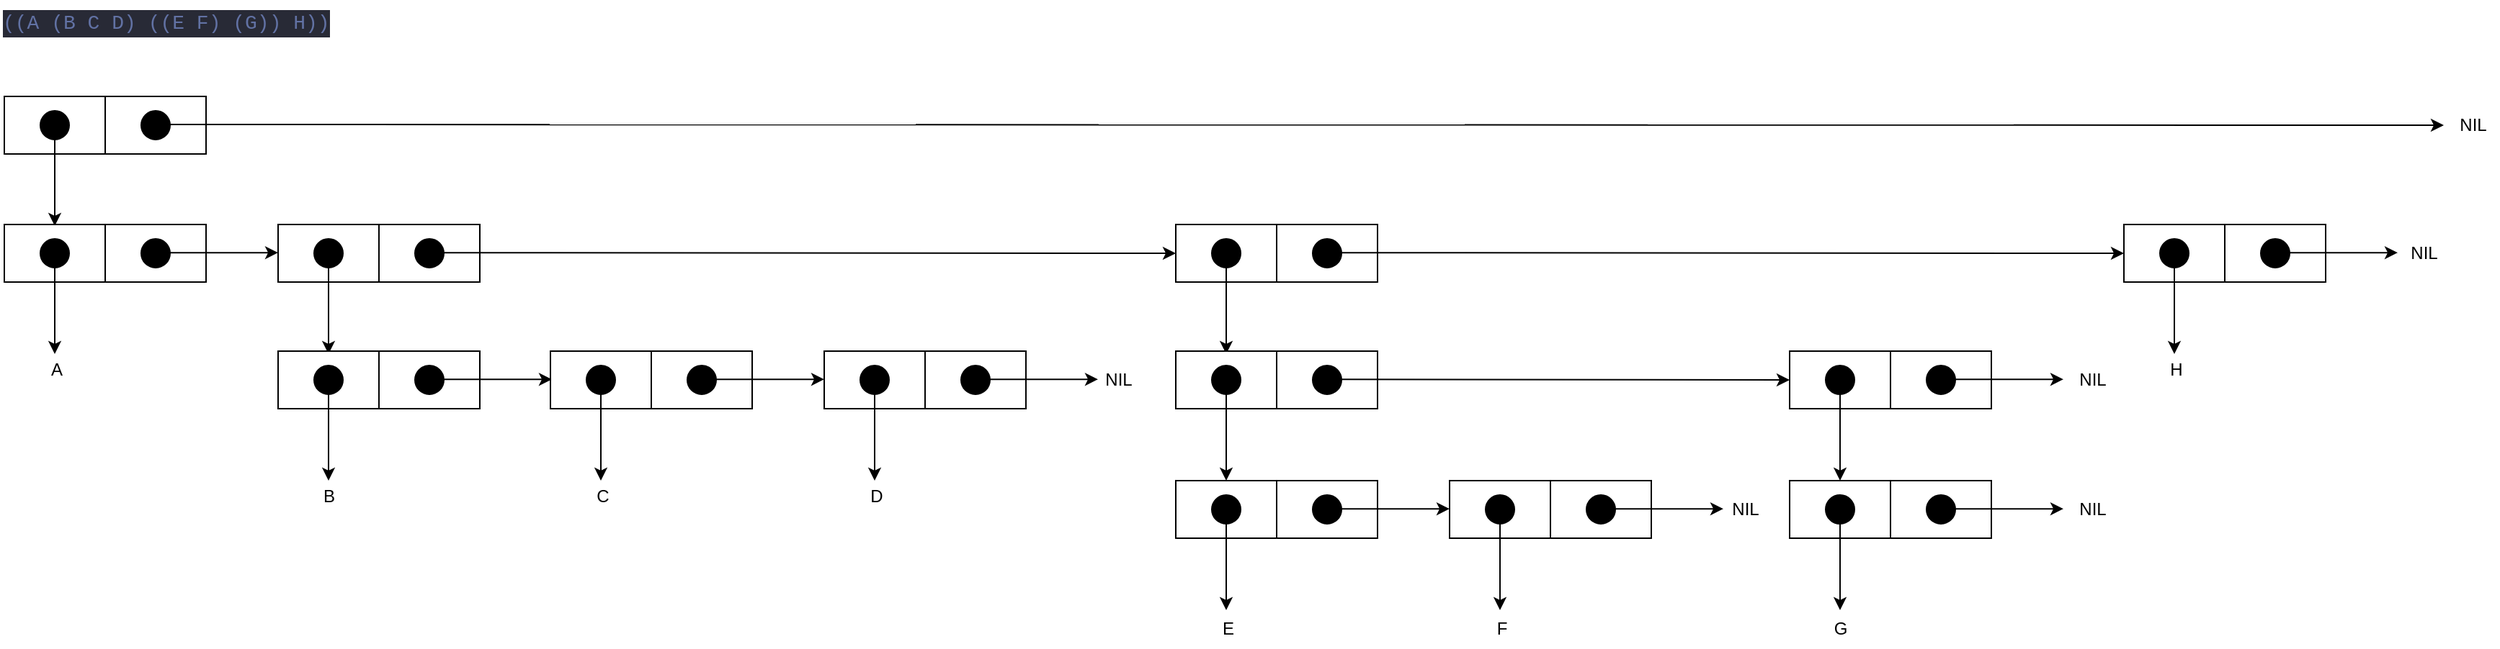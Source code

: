 <mxfile>
    <diagram id="QgGk7kawh4bNVfHcHZUc" name="Página-1">
        <mxGraphModel dx="1560" dy="553" grid="0" gridSize="10" guides="1" tooltips="1" connect="1" arrows="1" fold="1" page="0" pageScale="1" pageWidth="827" pageHeight="1169" math="0" shadow="0">
            <root>
                <mxCell id="0"/>
                <mxCell id="1" parent="0"/>
                <mxCell id="2" value="" style="rounded=0;whiteSpace=wrap;html=1;" vertex="1" parent="1">
                    <mxGeometry x="-93" y="94" width="70" height="40" as="geometry"/>
                </mxCell>
                <mxCell id="3" value="" style="edgeStyle=none;html=1;rounded=0;" edge="1" parent="1">
                    <mxGeometry relative="1" as="geometry">
                        <mxPoint x="-58" y="124" as="sourcePoint"/>
                        <mxPoint x="-58" y="184" as="targetPoint"/>
                    </mxGeometry>
                </mxCell>
                <mxCell id="4" value="" style="rounded=0;whiteSpace=wrap;html=1;" vertex="1" parent="1">
                    <mxGeometry x="-23" y="94" width="70" height="40" as="geometry"/>
                </mxCell>
                <mxCell id="5" value="" style="ellipse;whiteSpace=wrap;html=1;aspect=fixed;fillColor=#000000;rounded=0;" vertex="1" parent="1">
                    <mxGeometry x="2" y="104" width="20" height="20" as="geometry"/>
                </mxCell>
                <mxCell id="6" value="" style="ellipse;whiteSpace=wrap;html=1;aspect=fixed;fillColor=#000000;rounded=0;" vertex="1" parent="1">
                    <mxGeometry x="-68" y="104" width="20" height="20" as="geometry"/>
                </mxCell>
                <mxCell id="9" value="&lt;div style=&quot;color: #f8f8f2;background-color: #282a36;font-family: Consolas, &#39;Courier New&#39;, monospace;font-weight: normal;font-size: 14px;line-height: 19px;white-space: pre;&quot;&gt;&lt;div&gt;&lt;span style=&quot;color: #6272a4;&quot;&gt;((A (B C D) ((E F) (G)) H))&lt;/span&gt;&lt;/div&gt;&lt;/div&gt;" style="text;whiteSpace=wrap;html=1;" vertex="1" parent="1">
                    <mxGeometry x="-96" y="27" width="236" height="41" as="geometry"/>
                </mxCell>
                <mxCell id="10" value="" style="rounded=0;whiteSpace=wrap;html=1;" vertex="1" parent="1">
                    <mxGeometry x="-93" y="183" width="70" height="40" as="geometry"/>
                </mxCell>
                <mxCell id="11" value="" style="edgeStyle=none;html=1;rounded=0;" edge="1" parent="1">
                    <mxGeometry relative="1" as="geometry">
                        <mxPoint x="-58" y="213" as="sourcePoint"/>
                        <mxPoint x="-58" y="273" as="targetPoint"/>
                    </mxGeometry>
                </mxCell>
                <mxCell id="12" value="" style="rounded=0;whiteSpace=wrap;html=1;" vertex="1" parent="1">
                    <mxGeometry x="-23" y="183" width="70" height="40" as="geometry"/>
                </mxCell>
                <mxCell id="13" value="" style="ellipse;whiteSpace=wrap;html=1;aspect=fixed;fillColor=#000000;rounded=0;" vertex="1" parent="1">
                    <mxGeometry x="2" y="193" width="20" height="20" as="geometry"/>
                </mxCell>
                <mxCell id="14" value="" style="ellipse;whiteSpace=wrap;html=1;aspect=fixed;fillColor=#000000;rounded=0;" vertex="1" parent="1">
                    <mxGeometry x="-68" y="193" width="20" height="20" as="geometry"/>
                </mxCell>
                <mxCell id="15" value="" style="edgeStyle=none;html=1;rounded=0;" edge="1" parent="1">
                    <mxGeometry relative="1" as="geometry">
                        <mxPoint x="97" y="202.58" as="targetPoint"/>
                        <mxPoint x="22" y="202.58" as="sourcePoint"/>
                    </mxGeometry>
                </mxCell>
                <mxCell id="16" value="A" style="text;html=1;align=center;verticalAlign=middle;resizable=0;points=[];autosize=1;strokeColor=none;fillColor=none;rounded=0;" vertex="1" parent="1">
                    <mxGeometry x="-70.5" y="271" width="26" height="26" as="geometry"/>
                </mxCell>
                <mxCell id="17" value="" style="rounded=0;whiteSpace=wrap;html=1;" vertex="1" parent="1">
                    <mxGeometry x="97" y="183" width="70" height="40" as="geometry"/>
                </mxCell>
                <mxCell id="18" value="" style="edgeStyle=none;html=1;rounded=0;" edge="1" parent="1">
                    <mxGeometry relative="1" as="geometry">
                        <mxPoint x="132" y="213" as="sourcePoint"/>
                        <mxPoint x="132" y="273" as="targetPoint"/>
                    </mxGeometry>
                </mxCell>
                <mxCell id="19" value="" style="rounded=0;whiteSpace=wrap;html=1;" vertex="1" parent="1">
                    <mxGeometry x="167" y="183" width="70" height="40" as="geometry"/>
                </mxCell>
                <mxCell id="20" value="" style="ellipse;whiteSpace=wrap;html=1;aspect=fixed;fillColor=#000000;rounded=0;" vertex="1" parent="1">
                    <mxGeometry x="192" y="193" width="20" height="20" as="geometry"/>
                </mxCell>
                <mxCell id="21" value="" style="ellipse;whiteSpace=wrap;html=1;aspect=fixed;fillColor=#000000;rounded=0;" vertex="1" parent="1">
                    <mxGeometry x="122" y="193" width="20" height="20" as="geometry"/>
                </mxCell>
                <mxCell id="22" value="" style="edgeStyle=none;html=1;rounded=0;" edge="1" parent="1">
                    <mxGeometry relative="1" as="geometry">
                        <mxPoint x="720" y="203" as="targetPoint"/>
                        <mxPoint x="212" y="202.58" as="sourcePoint"/>
                    </mxGeometry>
                </mxCell>
                <mxCell id="24" value="" style="rounded=0;whiteSpace=wrap;html=1;" vertex="1" parent="1">
                    <mxGeometry x="97" y="271" width="70" height="40" as="geometry"/>
                </mxCell>
                <mxCell id="25" value="" style="edgeStyle=none;html=1;rounded=0;" edge="1" parent="1">
                    <mxGeometry relative="1" as="geometry">
                        <mxPoint x="132" y="301" as="sourcePoint"/>
                        <mxPoint x="132" y="361" as="targetPoint"/>
                    </mxGeometry>
                </mxCell>
                <mxCell id="26" value="" style="rounded=0;whiteSpace=wrap;html=1;" vertex="1" parent="1">
                    <mxGeometry x="167" y="271" width="70" height="40" as="geometry"/>
                </mxCell>
                <mxCell id="27" value="" style="ellipse;whiteSpace=wrap;html=1;aspect=fixed;fillColor=#000000;rounded=0;" vertex="1" parent="1">
                    <mxGeometry x="192" y="281" width="20" height="20" as="geometry"/>
                </mxCell>
                <mxCell id="28" value="" style="ellipse;whiteSpace=wrap;html=1;aspect=fixed;fillColor=#000000;rounded=0;" vertex="1" parent="1">
                    <mxGeometry x="122" y="281" width="20" height="20" as="geometry"/>
                </mxCell>
                <mxCell id="29" value="" style="edgeStyle=none;html=1;rounded=0;" edge="1" parent="1">
                    <mxGeometry relative="1" as="geometry">
                        <mxPoint x="287" y="290.58" as="targetPoint"/>
                        <mxPoint x="212" y="290.58" as="sourcePoint"/>
                    </mxGeometry>
                </mxCell>
                <mxCell id="30" value="B" style="text;html=1;align=center;verticalAlign=middle;resizable=0;points=[];autosize=1;strokeColor=none;fillColor=none;rounded=0;" vertex="1" parent="1">
                    <mxGeometry x="119" y="359" width="26" height="26" as="geometry"/>
                </mxCell>
                <mxCell id="31" value="" style="rounded=0;whiteSpace=wrap;html=1;" vertex="1" parent="1">
                    <mxGeometry x="286" y="271" width="70" height="40" as="geometry"/>
                </mxCell>
                <mxCell id="32" value="" style="edgeStyle=none;html=1;rounded=0;" edge="1" parent="1">
                    <mxGeometry relative="1" as="geometry">
                        <mxPoint x="321" y="301" as="sourcePoint"/>
                        <mxPoint x="321" y="361" as="targetPoint"/>
                    </mxGeometry>
                </mxCell>
                <mxCell id="33" value="" style="rounded=0;whiteSpace=wrap;html=1;" vertex="1" parent="1">
                    <mxGeometry x="356" y="271" width="70" height="40" as="geometry"/>
                </mxCell>
                <mxCell id="34" value="" style="ellipse;whiteSpace=wrap;html=1;aspect=fixed;fillColor=#000000;rounded=0;" vertex="1" parent="1">
                    <mxGeometry x="381" y="281" width="20" height="20" as="geometry"/>
                </mxCell>
                <mxCell id="35" value="" style="ellipse;whiteSpace=wrap;html=1;aspect=fixed;fillColor=#000000;rounded=0;" vertex="1" parent="1">
                    <mxGeometry x="311" y="281" width="20" height="20" as="geometry"/>
                </mxCell>
                <mxCell id="36" value="" style="edgeStyle=none;html=1;rounded=0;" edge="1" parent="1">
                    <mxGeometry relative="1" as="geometry">
                        <mxPoint x="476" y="290.58" as="targetPoint"/>
                        <mxPoint x="401" y="290.58" as="sourcePoint"/>
                    </mxGeometry>
                </mxCell>
                <mxCell id="37" value="C" style="text;html=1;align=center;verticalAlign=middle;resizable=0;points=[];autosize=1;strokeColor=none;fillColor=none;rounded=0;" vertex="1" parent="1">
                    <mxGeometry x="308" y="359" width="27" height="26" as="geometry"/>
                </mxCell>
                <mxCell id="38" value="" style="rounded=0;whiteSpace=wrap;html=1;" vertex="1" parent="1">
                    <mxGeometry x="476" y="271" width="70" height="40" as="geometry"/>
                </mxCell>
                <mxCell id="39" value="" style="edgeStyle=none;html=1;rounded=0;" edge="1" parent="1">
                    <mxGeometry relative="1" as="geometry">
                        <mxPoint x="511" y="301" as="sourcePoint"/>
                        <mxPoint x="511" y="361" as="targetPoint"/>
                    </mxGeometry>
                </mxCell>
                <mxCell id="40" value="" style="rounded=0;whiteSpace=wrap;html=1;" vertex="1" parent="1">
                    <mxGeometry x="546" y="271" width="70" height="40" as="geometry"/>
                </mxCell>
                <mxCell id="41" value="" style="ellipse;whiteSpace=wrap;html=1;aspect=fixed;fillColor=#000000;rounded=0;" vertex="1" parent="1">
                    <mxGeometry x="571" y="281" width="20" height="20" as="geometry"/>
                </mxCell>
                <mxCell id="42" value="" style="ellipse;whiteSpace=wrap;html=1;aspect=fixed;fillColor=#000000;rounded=0;" vertex="1" parent="1">
                    <mxGeometry x="501" y="281" width="20" height="20" as="geometry"/>
                </mxCell>
                <mxCell id="43" value="" style="edgeStyle=none;html=1;rounded=0;" edge="1" parent="1">
                    <mxGeometry relative="1" as="geometry">
                        <mxPoint x="666" y="290.58" as="targetPoint"/>
                        <mxPoint x="591" y="290.58" as="sourcePoint"/>
                    </mxGeometry>
                </mxCell>
                <mxCell id="44" value="D" style="text;html=1;align=center;verticalAlign=middle;resizable=0;points=[];autosize=1;strokeColor=none;fillColor=none;rounded=0;" vertex="1" parent="1">
                    <mxGeometry x="498" y="359" width="27" height="26" as="geometry"/>
                </mxCell>
                <mxCell id="45" value="NIL" style="text;html=1;align=center;verticalAlign=middle;resizable=0;points=[];autosize=1;strokeColor=none;fillColor=none;rounded=0;" vertex="1" parent="1">
                    <mxGeometry x="661" y="278" width="37" height="26" as="geometry"/>
                </mxCell>
                <mxCell id="46" value="" style="rounded=0;whiteSpace=wrap;html=1;" vertex="1" parent="1">
                    <mxGeometry x="720" y="183" width="70" height="40" as="geometry"/>
                </mxCell>
                <mxCell id="47" value="" style="edgeStyle=none;html=1;rounded=0;" edge="1" parent="1">
                    <mxGeometry relative="1" as="geometry">
                        <mxPoint x="755" y="213" as="sourcePoint"/>
                        <mxPoint x="755" y="273" as="targetPoint"/>
                    </mxGeometry>
                </mxCell>
                <mxCell id="48" value="" style="rounded=0;whiteSpace=wrap;html=1;" vertex="1" parent="1">
                    <mxGeometry x="790" y="183" width="70" height="40" as="geometry"/>
                </mxCell>
                <mxCell id="49" value="" style="ellipse;whiteSpace=wrap;html=1;aspect=fixed;fillColor=#000000;rounded=0;" vertex="1" parent="1">
                    <mxGeometry x="815" y="193" width="20" height="20" as="geometry"/>
                </mxCell>
                <mxCell id="50" value="" style="ellipse;whiteSpace=wrap;html=1;aspect=fixed;fillColor=#000000;rounded=0;" vertex="1" parent="1">
                    <mxGeometry x="745" y="193" width="20" height="20" as="geometry"/>
                </mxCell>
                <mxCell id="51" value="" style="edgeStyle=none;html=1;rounded=0;" edge="1" parent="1">
                    <mxGeometry relative="1" as="geometry">
                        <mxPoint x="1378" y="203" as="targetPoint"/>
                        <mxPoint x="835" y="202.58" as="sourcePoint"/>
                    </mxGeometry>
                </mxCell>
                <mxCell id="53" value="" style="rounded=0;whiteSpace=wrap;html=1;" vertex="1" parent="1">
                    <mxGeometry x="720" y="271" width="70" height="40" as="geometry"/>
                </mxCell>
                <mxCell id="54" value="" style="edgeStyle=none;html=1;rounded=0;" edge="1" parent="1">
                    <mxGeometry relative="1" as="geometry">
                        <mxPoint x="755" y="301" as="sourcePoint"/>
                        <mxPoint x="755" y="361" as="targetPoint"/>
                    </mxGeometry>
                </mxCell>
                <mxCell id="55" value="" style="rounded=0;whiteSpace=wrap;html=1;" vertex="1" parent="1">
                    <mxGeometry x="790" y="271" width="70" height="40" as="geometry"/>
                </mxCell>
                <mxCell id="56" value="" style="ellipse;whiteSpace=wrap;html=1;aspect=fixed;fillColor=#000000;rounded=0;" vertex="1" parent="1">
                    <mxGeometry x="815" y="281" width="20" height="20" as="geometry"/>
                </mxCell>
                <mxCell id="57" value="" style="ellipse;whiteSpace=wrap;html=1;aspect=fixed;fillColor=#000000;rounded=0;" vertex="1" parent="1">
                    <mxGeometry x="745" y="281" width="20" height="20" as="geometry"/>
                </mxCell>
                <mxCell id="58" value="" style="edgeStyle=none;html=1;rounded=0;" edge="1" parent="1">
                    <mxGeometry relative="1" as="geometry">
                        <mxPoint x="1146" y="291" as="targetPoint"/>
                        <mxPoint x="835" y="290.58" as="sourcePoint"/>
                    </mxGeometry>
                </mxCell>
                <mxCell id="60" value="" style="rounded=0;whiteSpace=wrap;html=1;" vertex="1" parent="1">
                    <mxGeometry x="720" y="361" width="70" height="40" as="geometry"/>
                </mxCell>
                <mxCell id="61" value="" style="edgeStyle=none;html=1;rounded=0;" edge="1" parent="1">
                    <mxGeometry relative="1" as="geometry">
                        <mxPoint x="755" y="391" as="sourcePoint"/>
                        <mxPoint x="755" y="451" as="targetPoint"/>
                    </mxGeometry>
                </mxCell>
                <mxCell id="62" value="" style="rounded=0;whiteSpace=wrap;html=1;" vertex="1" parent="1">
                    <mxGeometry x="790" y="361" width="70" height="40" as="geometry"/>
                </mxCell>
                <mxCell id="63" value="" style="ellipse;whiteSpace=wrap;html=1;aspect=fixed;fillColor=#000000;rounded=0;" vertex="1" parent="1">
                    <mxGeometry x="815" y="371" width="20" height="20" as="geometry"/>
                </mxCell>
                <mxCell id="64" value="" style="ellipse;whiteSpace=wrap;html=1;aspect=fixed;fillColor=#000000;rounded=0;" vertex="1" parent="1">
                    <mxGeometry x="745" y="371" width="20" height="20" as="geometry"/>
                </mxCell>
                <mxCell id="65" value="" style="edgeStyle=none;html=1;rounded=0;" edge="1" parent="1">
                    <mxGeometry relative="1" as="geometry">
                        <mxPoint x="910" y="380.58" as="targetPoint"/>
                        <mxPoint x="835" y="380.58" as="sourcePoint"/>
                    </mxGeometry>
                </mxCell>
                <mxCell id="66" value="E" style="text;html=1;align=center;verticalAlign=middle;resizable=0;points=[];autosize=1;strokeColor=none;fillColor=none;rounded=0;" vertex="1" parent="1">
                    <mxGeometry x="742.5" y="451" width="26" height="26" as="geometry"/>
                </mxCell>
                <mxCell id="67" value="" style="rounded=0;whiteSpace=wrap;html=1;" vertex="1" parent="1">
                    <mxGeometry x="910" y="361" width="70" height="40" as="geometry"/>
                </mxCell>
                <mxCell id="68" value="" style="edgeStyle=none;html=1;rounded=0;" edge="1" parent="1">
                    <mxGeometry relative="1" as="geometry">
                        <mxPoint x="945" y="391" as="sourcePoint"/>
                        <mxPoint x="945" y="451" as="targetPoint"/>
                    </mxGeometry>
                </mxCell>
                <mxCell id="69" value="" style="rounded=0;whiteSpace=wrap;html=1;" vertex="1" parent="1">
                    <mxGeometry x="980" y="361" width="70" height="40" as="geometry"/>
                </mxCell>
                <mxCell id="70" value="" style="ellipse;whiteSpace=wrap;html=1;aspect=fixed;fillColor=#000000;rounded=0;" vertex="1" parent="1">
                    <mxGeometry x="1005" y="371" width="20" height="20" as="geometry"/>
                </mxCell>
                <mxCell id="71" value="" style="ellipse;whiteSpace=wrap;html=1;aspect=fixed;fillColor=#000000;rounded=0;" vertex="1" parent="1">
                    <mxGeometry x="935" y="371" width="20" height="20" as="geometry"/>
                </mxCell>
                <mxCell id="72" value="" style="edgeStyle=none;html=1;rounded=0;" edge="1" parent="1">
                    <mxGeometry relative="1" as="geometry">
                        <mxPoint x="1100" y="380.58" as="targetPoint"/>
                        <mxPoint x="1025" y="380.58" as="sourcePoint"/>
                    </mxGeometry>
                </mxCell>
                <mxCell id="73" value="F" style="text;html=1;align=center;verticalAlign=middle;resizable=0;points=[];autosize=1;strokeColor=none;fillColor=none;rounded=0;" vertex="1" parent="1">
                    <mxGeometry x="933.5" y="451" width="25" height="26" as="geometry"/>
                </mxCell>
                <mxCell id="74" value="NIL" style="text;html=1;align=center;verticalAlign=middle;resizable=0;points=[];autosize=1;strokeColor=none;fillColor=none;rounded=0;" vertex="1" parent="1">
                    <mxGeometry x="1096" y="368" width="37" height="26" as="geometry"/>
                </mxCell>
                <mxCell id="75" value="" style="rounded=0;whiteSpace=wrap;html=1;" vertex="1" parent="1">
                    <mxGeometry x="1146" y="271" width="70" height="40" as="geometry"/>
                </mxCell>
                <mxCell id="76" value="" style="edgeStyle=none;html=1;rounded=0;" edge="1" parent="1">
                    <mxGeometry relative="1" as="geometry">
                        <mxPoint x="1181" y="301" as="sourcePoint"/>
                        <mxPoint x="1181" y="361" as="targetPoint"/>
                    </mxGeometry>
                </mxCell>
                <mxCell id="77" value="" style="rounded=0;whiteSpace=wrap;html=1;" vertex="1" parent="1">
                    <mxGeometry x="1216" y="271" width="70" height="40" as="geometry"/>
                </mxCell>
                <mxCell id="78" value="" style="ellipse;whiteSpace=wrap;html=1;aspect=fixed;fillColor=#000000;rounded=0;" vertex="1" parent="1">
                    <mxGeometry x="1241" y="281" width="20" height="20" as="geometry"/>
                </mxCell>
                <mxCell id="79" value="" style="ellipse;whiteSpace=wrap;html=1;aspect=fixed;fillColor=#000000;rounded=0;" vertex="1" parent="1">
                    <mxGeometry x="1171" y="281" width="20" height="20" as="geometry"/>
                </mxCell>
                <mxCell id="80" value="" style="edgeStyle=none;html=1;rounded=0;" edge="1" parent="1">
                    <mxGeometry relative="1" as="geometry">
                        <mxPoint x="1336" y="290.58" as="targetPoint"/>
                        <mxPoint x="1261" y="290.58" as="sourcePoint"/>
                    </mxGeometry>
                </mxCell>
                <mxCell id="82" value="NIL" style="text;html=1;align=center;verticalAlign=middle;resizable=0;points=[];autosize=1;strokeColor=none;fillColor=none;rounded=0;" vertex="1" parent="1">
                    <mxGeometry x="1337" y="278" width="37" height="26" as="geometry"/>
                </mxCell>
                <mxCell id="83" value="" style="rounded=0;whiteSpace=wrap;html=1;" vertex="1" parent="1">
                    <mxGeometry x="1146" y="361" width="70" height="40" as="geometry"/>
                </mxCell>
                <mxCell id="84" value="" style="edgeStyle=none;html=1;rounded=0;" edge="1" parent="1">
                    <mxGeometry relative="1" as="geometry">
                        <mxPoint x="1181" y="391" as="sourcePoint"/>
                        <mxPoint x="1181" y="451" as="targetPoint"/>
                    </mxGeometry>
                </mxCell>
                <mxCell id="85" value="" style="rounded=0;whiteSpace=wrap;html=1;" vertex="1" parent="1">
                    <mxGeometry x="1216" y="361" width="70" height="40" as="geometry"/>
                </mxCell>
                <mxCell id="86" value="" style="ellipse;whiteSpace=wrap;html=1;aspect=fixed;fillColor=#000000;rounded=0;" vertex="1" parent="1">
                    <mxGeometry x="1241" y="371" width="20" height="20" as="geometry"/>
                </mxCell>
                <mxCell id="87" value="" style="ellipse;whiteSpace=wrap;html=1;aspect=fixed;fillColor=#000000;rounded=0;" vertex="1" parent="1">
                    <mxGeometry x="1171" y="371" width="20" height="20" as="geometry"/>
                </mxCell>
                <mxCell id="88" value="" style="edgeStyle=none;html=1;rounded=0;" edge="1" parent="1">
                    <mxGeometry relative="1" as="geometry">
                        <mxPoint x="1336" y="380.58" as="targetPoint"/>
                        <mxPoint x="1261" y="380.58" as="sourcePoint"/>
                    </mxGeometry>
                </mxCell>
                <mxCell id="89" value="NIL" style="text;html=1;align=center;verticalAlign=middle;resizable=0;points=[];autosize=1;strokeColor=none;fillColor=none;rounded=0;" vertex="1" parent="1">
                    <mxGeometry x="1337" y="368" width="37" height="26" as="geometry"/>
                </mxCell>
                <mxCell id="90" value="G" style="text;html=1;align=center;verticalAlign=middle;resizable=0;points=[];autosize=1;strokeColor=none;fillColor=none;rounded=0;" vertex="1" parent="1">
                    <mxGeometry x="1167.5" y="451" width="27" height="26" as="geometry"/>
                </mxCell>
                <mxCell id="91" value="" style="rounded=0;whiteSpace=wrap;html=1;" vertex="1" parent="1">
                    <mxGeometry x="1378" y="183" width="70" height="40" as="geometry"/>
                </mxCell>
                <mxCell id="92" value="" style="edgeStyle=none;html=1;rounded=0;" edge="1" parent="1">
                    <mxGeometry relative="1" as="geometry">
                        <mxPoint x="1413" y="213" as="sourcePoint"/>
                        <mxPoint x="1413" y="273" as="targetPoint"/>
                    </mxGeometry>
                </mxCell>
                <mxCell id="93" value="" style="rounded=0;whiteSpace=wrap;html=1;" vertex="1" parent="1">
                    <mxGeometry x="1448" y="183" width="70" height="40" as="geometry"/>
                </mxCell>
                <mxCell id="94" value="" style="ellipse;whiteSpace=wrap;html=1;aspect=fixed;fillColor=#000000;rounded=0;" vertex="1" parent="1">
                    <mxGeometry x="1473" y="193" width="20" height="20" as="geometry"/>
                </mxCell>
                <mxCell id="95" value="" style="ellipse;whiteSpace=wrap;html=1;aspect=fixed;fillColor=#000000;rounded=0;" vertex="1" parent="1">
                    <mxGeometry x="1403" y="193" width="20" height="20" as="geometry"/>
                </mxCell>
                <mxCell id="96" value="" style="edgeStyle=none;html=1;rounded=0;" edge="1" parent="1">
                    <mxGeometry relative="1" as="geometry">
                        <mxPoint x="1568" y="202.58" as="targetPoint"/>
                        <mxPoint x="1493" y="202.58" as="sourcePoint"/>
                    </mxGeometry>
                </mxCell>
                <mxCell id="97" value="H" style="text;html=1;align=center;verticalAlign=middle;resizable=0;points=[];autosize=1;strokeColor=none;fillColor=none;rounded=0;" vertex="1" parent="1">
                    <mxGeometry x="1400.5" y="271" width="27" height="26" as="geometry"/>
                </mxCell>
                <mxCell id="99" value="NIL" style="text;html=1;align=center;verticalAlign=middle;resizable=0;points=[];autosize=1;strokeColor=none;fillColor=none;rounded=0;" vertex="1" parent="1">
                    <mxGeometry x="1567" y="190" width="37" height="26" as="geometry"/>
                </mxCell>
                <mxCell id="100" value="NIL" style="text;html=1;align=center;verticalAlign=middle;resizable=0;points=[];autosize=1;strokeColor=none;fillColor=none;rounded=0;" vertex="1" parent="1">
                    <mxGeometry x="1601" y="101" width="37" height="26" as="geometry"/>
                </mxCell>
                <mxCell id="102" value="" style="edgeStyle=none;html=1;rounded=0;endSize=6;strokeWidth=1;sourcePerimeterSpacing=0;fontSize=11;" edge="1" parent="1">
                    <mxGeometry relative="1" as="geometry">
                        <mxPoint x="1600" y="114" as="targetPoint"/>
                        <mxPoint x="22" y="113.5" as="sourcePoint"/>
                    </mxGeometry>
                </mxCell>
            </root>
        </mxGraphModel>
    </diagram>
</mxfile>